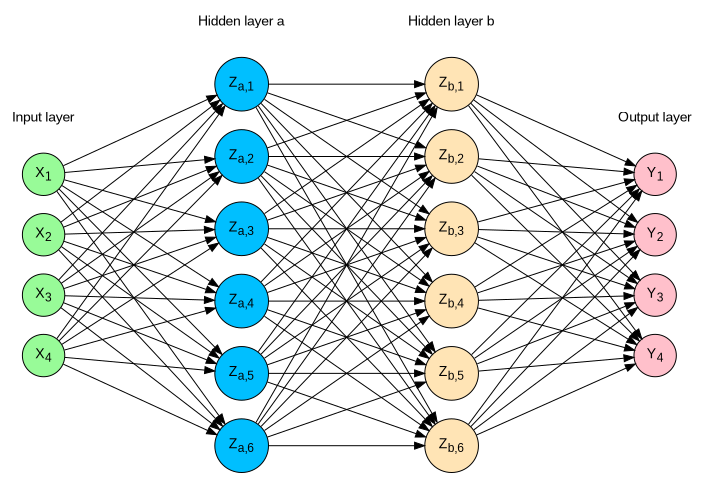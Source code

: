 digraph g {

  graph [dpi = 300, size = 4.7]
  graph [rankdir = LR;
         splines = false;
         ranksep = 1.5]

  node [fontname = Arial, shape = circle, style = filled]        

  {
    node [shape = plaintext, fillcolor = none]
    label_x [label = "Input layer"]
    label_za [label = "Hidden layer a"]
    label_zb [label = "Hidden layer b"]
    label_y [label = "Output layer"]
  }

  {
    node [fillcolor = palegreen]
    x1 [label = <X<sub>1</sub>>]
    x2 [label = <X<sub>2</sub>>]
    x3 [label = <X<sub>3</sub>>]
    x4 [label = <X<sub>4</sub>>]
  }

  {
    node [fillcolor = deepskyblue]
    za1 [label = <Z<sub>a,1</sub>>]
    za2 [label = <Z<sub>a,2</sub>>]
    za3 [label = <Z<sub>a,3</sub>>]
    za4 [label = <Z<sub>a,4</sub>>]
    za5 [label = <Z<sub>a,5</sub>>]
    za6 [label = <Z<sub>a,6</sub>>]
  }

  {
    node [fillcolor = moccasin]
    zb1 [label = <Z<sub>b,1</sub>>]
    zb2 [label = <Z<sub>b,2</sub>>]
    zb3 [label = <Z<sub>b,3</sub>>]
    zb4 [label = <Z<sub>b,4</sub>>]
    zb5 [label = <Z<sub>b,5</sub>>]
    zb6 [label = <Z<sub>b,6</sub>>]
  }

  {
    node [fillcolor = pink]
    y1 [label = <Y<sub>1</sub>>]
    y2 [label = <Y<sub>2</sub>>]
    y3 [label = <Y<sub>3</sub>>]
    y4 [label = <Y<sub>4</sub>>]
  }

  edge [style = invis]

  { 
    rank=same;
    label_x -> x1 -> x2 -> x3 -> x4;
  }

  { 
    rank=same;
    label_za -> za1 -> za2 -> za3 -> za4 -> za5 -> za6;
  }

  { 
    rank=same;
    label_zb -> zb1 -> zb2 -> zb3 -> zb4 -> zb5 -> zb6;
  }

  { 
    rank=same;
    label_y -> y1 -> y2 -> y3 -> y4;
  }

  {
    edge [style=solid]
    {x1;x2;x3;x4} -> {za1;za2;za3;za4;za5;za6} -> {zb1;zb2;zb3;zb4;zb5;zb6} -> {y1;y2;y3;y4}
  }
}
